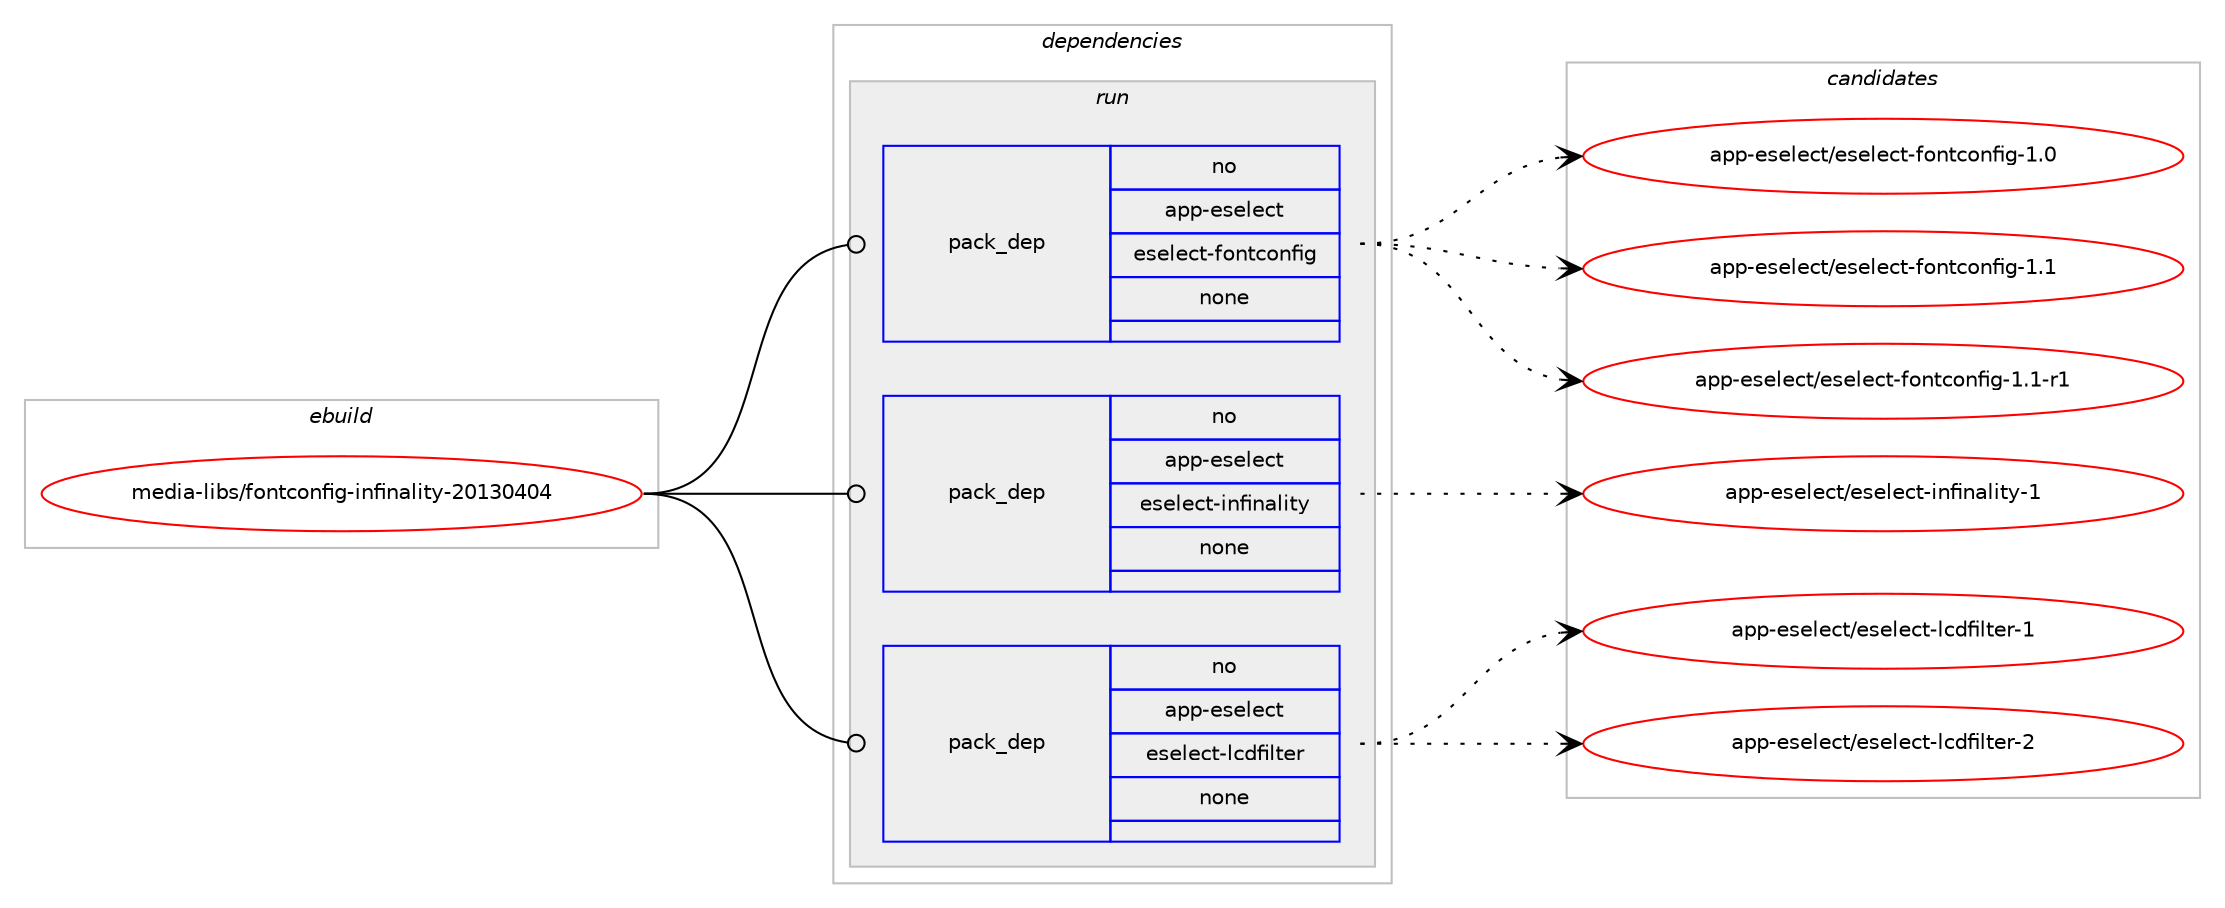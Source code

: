 digraph prolog {

# *************
# Graph options
# *************

newrank=true;
concentrate=true;
compound=true;
graph [rankdir=LR,fontname=Helvetica,fontsize=10,ranksep=1.5];#, ranksep=2.5, nodesep=0.2];
edge  [arrowhead=vee];
node  [fontname=Helvetica,fontsize=10];

# **********
# The ebuild
# **********

subgraph cluster_leftcol {
color=gray;
rank=same;
label=<<i>ebuild</i>>;
id [label="media-libs/fontconfig-infinality-20130404", color=red, width=4, href="../media-libs/fontconfig-infinality-20130404.svg"];
}

# ****************
# The dependencies
# ****************

subgraph cluster_midcol {
color=gray;
label=<<i>dependencies</i>>;
subgraph cluster_compile {
fillcolor="#eeeeee";
style=filled;
label=<<i>compile</i>>;
}
subgraph cluster_compileandrun {
fillcolor="#eeeeee";
style=filled;
label=<<i>compile and run</i>>;
}
subgraph cluster_run {
fillcolor="#eeeeee";
style=filled;
label=<<i>run</i>>;
subgraph pack265826 {
dependency360221 [label=<<TABLE BORDER="0" CELLBORDER="1" CELLSPACING="0" CELLPADDING="4" WIDTH="220"><TR><TD ROWSPAN="6" CELLPADDING="30">pack_dep</TD></TR><TR><TD WIDTH="110">no</TD></TR><TR><TD>app-eselect</TD></TR><TR><TD>eselect-fontconfig</TD></TR><TR><TD>none</TD></TR><TR><TD></TD></TR></TABLE>>, shape=none, color=blue];
}
id:e -> dependency360221:w [weight=20,style="solid",arrowhead="odot"];
subgraph pack265827 {
dependency360222 [label=<<TABLE BORDER="0" CELLBORDER="1" CELLSPACING="0" CELLPADDING="4" WIDTH="220"><TR><TD ROWSPAN="6" CELLPADDING="30">pack_dep</TD></TR><TR><TD WIDTH="110">no</TD></TR><TR><TD>app-eselect</TD></TR><TR><TD>eselect-infinality</TD></TR><TR><TD>none</TD></TR><TR><TD></TD></TR></TABLE>>, shape=none, color=blue];
}
id:e -> dependency360222:w [weight=20,style="solid",arrowhead="odot"];
subgraph pack265828 {
dependency360223 [label=<<TABLE BORDER="0" CELLBORDER="1" CELLSPACING="0" CELLPADDING="4" WIDTH="220"><TR><TD ROWSPAN="6" CELLPADDING="30">pack_dep</TD></TR><TR><TD WIDTH="110">no</TD></TR><TR><TD>app-eselect</TD></TR><TR><TD>eselect-lcdfilter</TD></TR><TR><TD>none</TD></TR><TR><TD></TD></TR></TABLE>>, shape=none, color=blue];
}
id:e -> dependency360223:w [weight=20,style="solid",arrowhead="odot"];
}
}

# **************
# The candidates
# **************

subgraph cluster_choices {
rank=same;
color=gray;
label=<<i>candidates</i>>;

subgraph choice265826 {
color=black;
nodesep=1;
choice9711211245101115101108101991164710111510110810199116451021111101169911111010210510345494648 [label="app-eselect/eselect-fontconfig-1.0", color=red, width=4,href="../app-eselect/eselect-fontconfig-1.0.svg"];
choice9711211245101115101108101991164710111510110810199116451021111101169911111010210510345494649 [label="app-eselect/eselect-fontconfig-1.1", color=red, width=4,href="../app-eselect/eselect-fontconfig-1.1.svg"];
choice97112112451011151011081019911647101115101108101991164510211111011699111110102105103454946494511449 [label="app-eselect/eselect-fontconfig-1.1-r1", color=red, width=4,href="../app-eselect/eselect-fontconfig-1.1-r1.svg"];
dependency360221:e -> choice9711211245101115101108101991164710111510110810199116451021111101169911111010210510345494648:w [style=dotted,weight="100"];
dependency360221:e -> choice9711211245101115101108101991164710111510110810199116451021111101169911111010210510345494649:w [style=dotted,weight="100"];
dependency360221:e -> choice97112112451011151011081019911647101115101108101991164510211111011699111110102105103454946494511449:w [style=dotted,weight="100"];
}
subgraph choice265827 {
color=black;
nodesep=1;
choice971121124510111510110810199116471011151011081019911645105110102105110971081051161214549 [label="app-eselect/eselect-infinality-1", color=red, width=4,href="../app-eselect/eselect-infinality-1.svg"];
dependency360222:e -> choice971121124510111510110810199116471011151011081019911645105110102105110971081051161214549:w [style=dotted,weight="100"];
}
subgraph choice265828 {
color=black;
nodesep=1;
choice971121124510111510110810199116471011151011081019911645108991001021051081161011144549 [label="app-eselect/eselect-lcdfilter-1", color=red, width=4,href="../app-eselect/eselect-lcdfilter-1.svg"];
choice971121124510111510110810199116471011151011081019911645108991001021051081161011144550 [label="app-eselect/eselect-lcdfilter-2", color=red, width=4,href="../app-eselect/eselect-lcdfilter-2.svg"];
dependency360223:e -> choice971121124510111510110810199116471011151011081019911645108991001021051081161011144549:w [style=dotted,weight="100"];
dependency360223:e -> choice971121124510111510110810199116471011151011081019911645108991001021051081161011144550:w [style=dotted,weight="100"];
}
}

}
